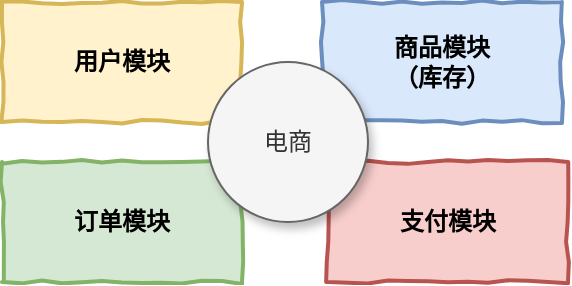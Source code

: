 <mxfile version="10.6.7" type="github"><diagram id="h_m2pIY42-MVeMjXTZjA" name="第 1 页"><mxGraphModel dx="840" dy="503" grid="0" gridSize="10" guides="1" tooltips="1" connect="1" arrows="1" fold="1" page="1" pageScale="1" pageWidth="10000" pageHeight="10000" math="0" shadow="0"><root><mxCell id="0"/><mxCell id="1" parent="0"/><mxCell id="OE353ZooOFmrOdiV0Abu-1" value="用户模块" style="html=1;whiteSpace=wrap;comic=1;strokeWidth=2;fontFamily=Comic Sans MS;fontStyle=1;fillColor=#fff2cc;strokeColor=#d6b656;" vertex="1" parent="1"><mxGeometry x="166" y="144" width="120" height="60" as="geometry"/></mxCell><mxCell id="OE353ZooOFmrOdiV0Abu-2" value="商品模块&lt;br&gt;（库存）&lt;br&gt;" style="html=1;whiteSpace=wrap;comic=1;strokeWidth=2;fontFamily=Comic Sans MS;fontStyle=1;fillColor=#dae8fc;strokeColor=#6c8ebf;" vertex="1" parent="1"><mxGeometry x="326" y="144" width="120" height="60" as="geometry"/></mxCell><mxCell id="OE353ZooOFmrOdiV0Abu-3" value="订单模块" style="html=1;whiteSpace=wrap;comic=1;strokeWidth=2;fontFamily=Comic Sans MS;fontStyle=1;fillColor=#d5e8d4;strokeColor=#82b366;" vertex="1" parent="1"><mxGeometry x="166" y="224" width="120" height="60" as="geometry"/></mxCell><mxCell id="OE353ZooOFmrOdiV0Abu-4" value="支付模块" style="html=1;whiteSpace=wrap;comic=1;strokeWidth=2;fontFamily=Comic Sans MS;fontStyle=1;fillColor=#f8cecc;strokeColor=#b85450;" vertex="1" parent="1"><mxGeometry x="329" y="224" width="120" height="60" as="geometry"/></mxCell><mxCell id="OE353ZooOFmrOdiV0Abu-5" value="电商" style="ellipse;whiteSpace=wrap;html=1;aspect=fixed;fillColor=#f5f5f5;strokeColor=#666666;fontColor=#333333;shadow=1;" vertex="1" parent="1"><mxGeometry x="269" y="174" width="80" height="80" as="geometry"/></mxCell></root></mxGraphModel></diagram></mxfile>